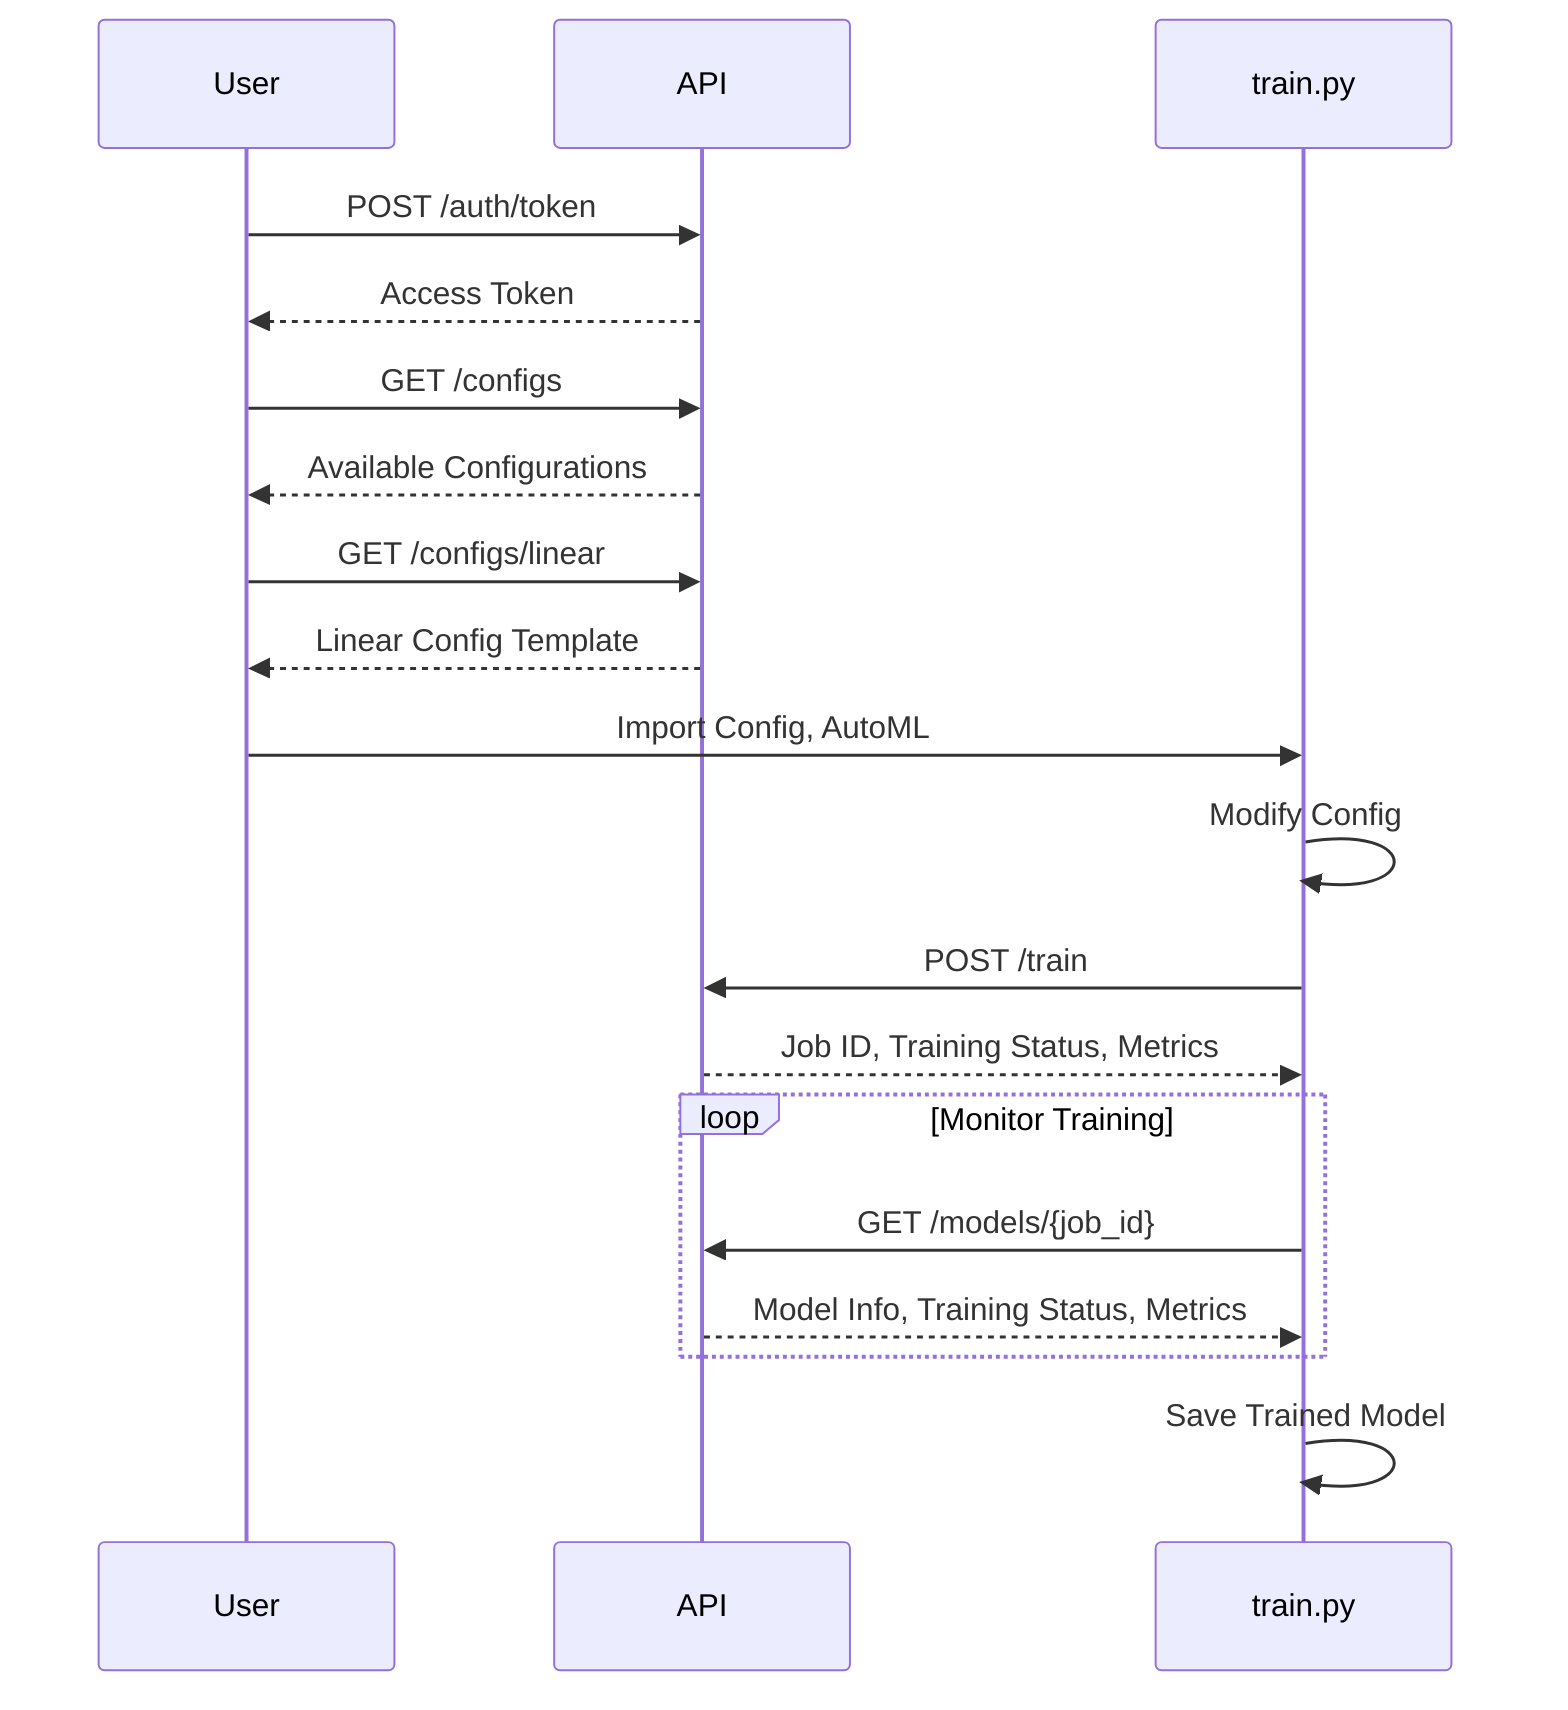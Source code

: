 sequenceDiagram
    participant User
    participant API
    participant train.py

    User->>API: POST /auth/token
    API-->>User: Access Token

    User->>API: GET /configs
    API-->>User: Available Configurations

    User->>API: GET /configs/linear
    API-->>User: Linear Config Template

    User->>train.py: Import Config, AutoML
    train.py->>train.py: Modify Config
    train.py->>API: POST /train
    API-->>train.py: Job ID, Training Status, Metrics

    loop Monitor Training
        train.py->>API: GET /models/{job_id}
        API-->>train.py: Model Info, Training Status, Metrics
    end

    train.py->>train.py: Save Trained Model